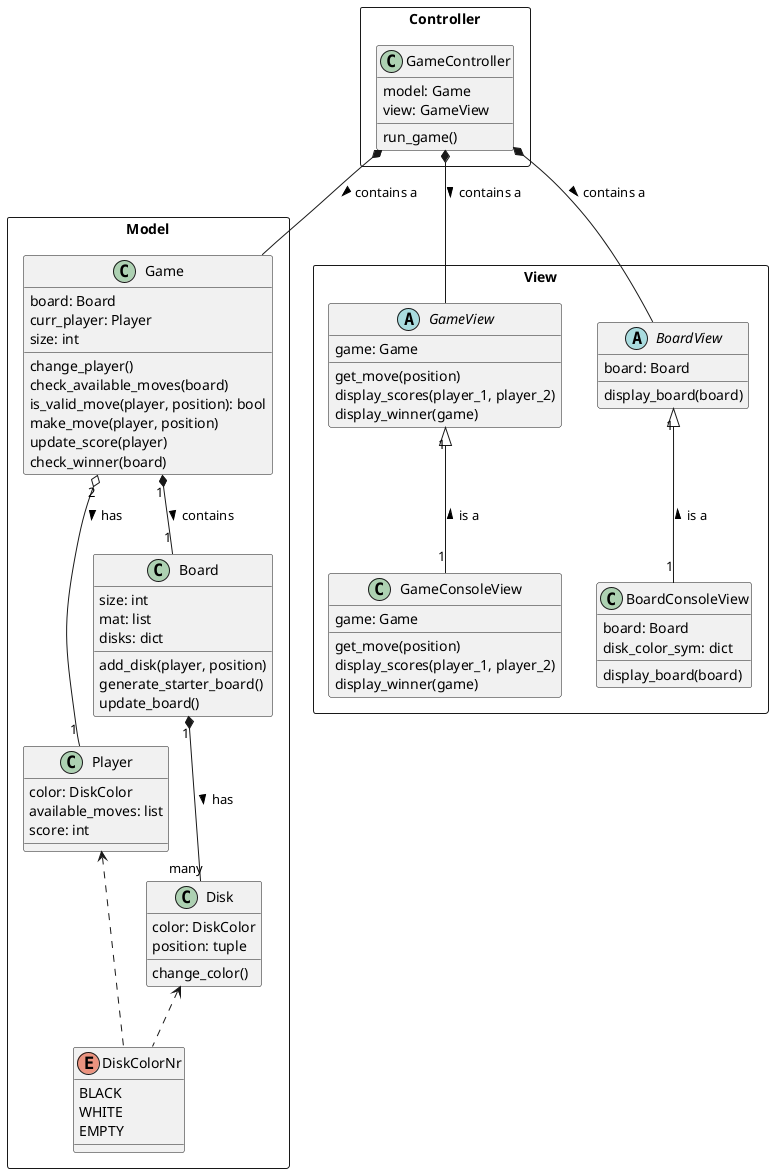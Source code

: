 @startuml Reversi

package Model <<rectangle>> {

    class Game{
        board: Board
        curr_player: Player
        size: int
        change_player()
        check_available_moves(board)
        is_valid_move(player, position): bool
        make_move(player, position)
        update_score(player)
        check_winner(board)
    }

    class Disk{
        color: DiskColor
        position: tuple
        change_color()        
    }

    class Player{
        color: DiskColor
        available_moves: list
        score: int
    }
    
    class Board {
        size: int        
        mat: list
        disks: dict
        add_disk(player, position)
        generate_starter_board()
        update_board()
    }

    enum DiskColorNr {
        BLACK
        WHITE 
        EMPTY
    }
}

Game "1" *-- "1" Board : contains >
Game "2" o-- "1" Player : has >
Board "1" *-- "many" Disk : has >
Player <.. DiskColorNr
Disk <.. DiskColorNr



package View <<rectangle>> {
    abstract GameView {
        game: Game        
        get_move(position)
        display_scores(player_1, player_2)
        display_winner(game)
    }

    class GameConsoleView {
        game: Game        
        get_move(position)
        display_scores(player_1, player_2)
        display_winner(game)
    }

    abstract BoardView {
        board: Board
        display_board(board)
    }

    class BoardConsoleView {
        board: Board
        disk_color_sym: dict
        display_board(board)
    }   

}

GameView "1" <|-- "1" GameConsoleView : < is a
BoardView "1" <|-- "1" BoardConsoleView  : < is a



package Controller <<rectangle>> {
    class GameController {
        model: Game
        view: GameView
        run_game()
    }
}

GameController *-- Game : contains a >
GameController *-- GameView : contains a >
GameController *-- BoardView : contains a >

@enduml